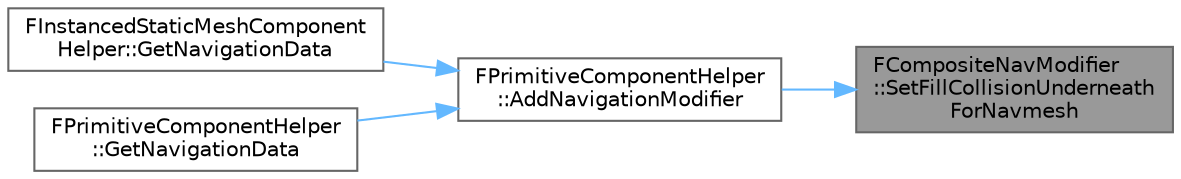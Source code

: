 digraph "FCompositeNavModifier::SetFillCollisionUnderneathForNavmesh"
{
 // INTERACTIVE_SVG=YES
 // LATEX_PDF_SIZE
  bgcolor="transparent";
  edge [fontname=Helvetica,fontsize=10,labelfontname=Helvetica,labelfontsize=10];
  node [fontname=Helvetica,fontsize=10,shape=box,height=0.2,width=0.4];
  rankdir="RL";
  Node1 [id="Node000001",label="FCompositeNavModifier\l::SetFillCollisionUnderneath\lForNavmesh",height=0.2,width=0.4,color="gray40", fillcolor="grey60", style="filled", fontcolor="black",tooltip=" "];
  Node1 -> Node2 [id="edge1_Node000001_Node000002",dir="back",color="steelblue1",style="solid",tooltip=" "];
  Node2 [id="Node000002",label="FPrimitiveComponentHelper\l::AddNavigationModifier",height=0.2,width=0.4,color="grey40", fillcolor="white", style="filled",URL="$db/dda/classFPrimitiveComponentHelper.html#aa557ac6b1ab4625982e2c55a43dfafbd",tooltip=" "];
  Node2 -> Node3 [id="edge2_Node000002_Node000003",dir="back",color="steelblue1",style="solid",tooltip=" "];
  Node3 [id="Node000003",label="FInstancedStaticMeshComponent\lHelper::GetNavigationData",height=0.2,width=0.4,color="grey40", fillcolor="white", style="filled",URL="$df/d11/classFInstancedStaticMeshComponentHelper.html#a974c514706aeddc93dc5fceb7ce7373f",tooltip=" "];
  Node2 -> Node4 [id="edge3_Node000002_Node000004",dir="back",color="steelblue1",style="solid",tooltip=" "];
  Node4 [id="Node000004",label="FPrimitiveComponentHelper\l::GetNavigationData",height=0.2,width=0.4,color="grey40", fillcolor="white", style="filled",URL="$db/dda/classFPrimitiveComponentHelper.html#a88a7dcf8b7bd375f9f0248c74adb2d79",tooltip=" "];
}
